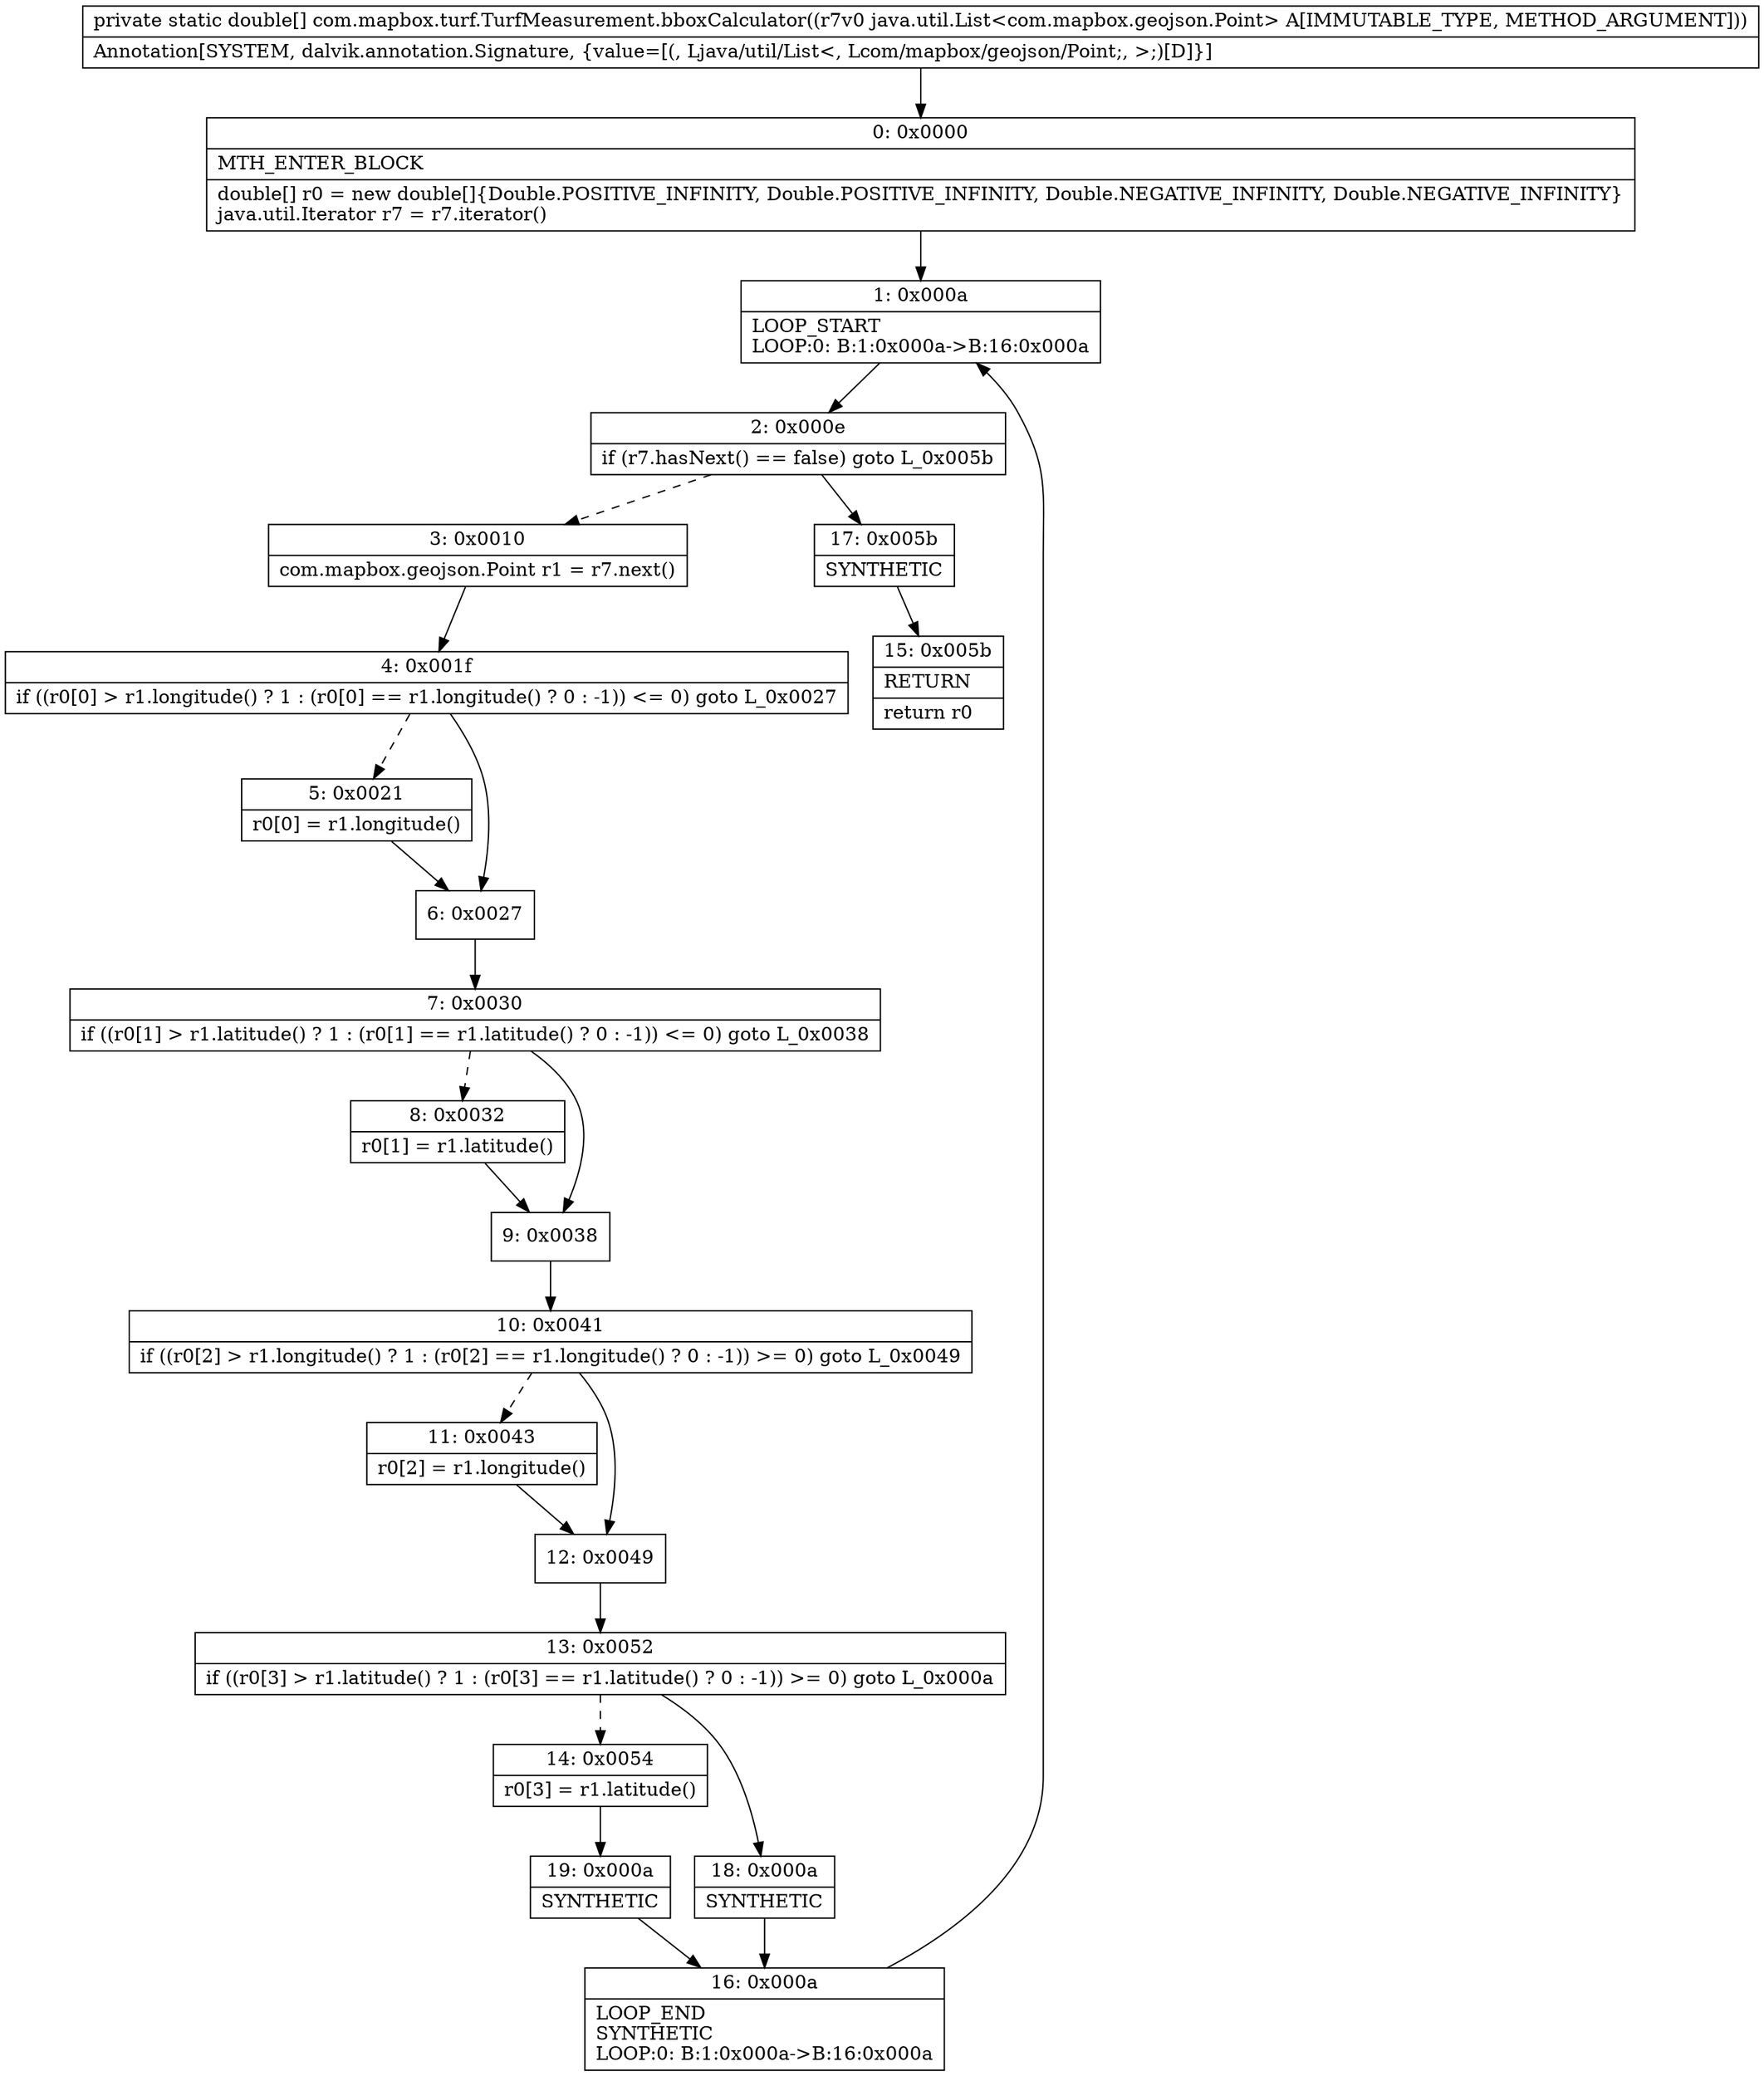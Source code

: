 digraph "CFG forcom.mapbox.turf.TurfMeasurement.bboxCalculator(Ljava\/util\/List;)[D" {
Node_0 [shape=record,label="{0\:\ 0x0000|MTH_ENTER_BLOCK\l|double[] r0 = new double[]\{Double.POSITIVE_INFINITY, Double.POSITIVE_INFINITY, Double.NEGATIVE_INFINITY, Double.NEGATIVE_INFINITY\}\ljava.util.Iterator r7 = r7.iterator()\l}"];
Node_1 [shape=record,label="{1\:\ 0x000a|LOOP_START\lLOOP:0: B:1:0x000a\-\>B:16:0x000a\l}"];
Node_2 [shape=record,label="{2\:\ 0x000e|if (r7.hasNext() == false) goto L_0x005b\l}"];
Node_3 [shape=record,label="{3\:\ 0x0010|com.mapbox.geojson.Point r1 = r7.next()\l}"];
Node_4 [shape=record,label="{4\:\ 0x001f|if ((r0[0] \> r1.longitude() ? 1 : (r0[0] == r1.longitude() ? 0 : \-1)) \<= 0) goto L_0x0027\l}"];
Node_5 [shape=record,label="{5\:\ 0x0021|r0[0] = r1.longitude()\l}"];
Node_6 [shape=record,label="{6\:\ 0x0027}"];
Node_7 [shape=record,label="{7\:\ 0x0030|if ((r0[1] \> r1.latitude() ? 1 : (r0[1] == r1.latitude() ? 0 : \-1)) \<= 0) goto L_0x0038\l}"];
Node_8 [shape=record,label="{8\:\ 0x0032|r0[1] = r1.latitude()\l}"];
Node_9 [shape=record,label="{9\:\ 0x0038}"];
Node_10 [shape=record,label="{10\:\ 0x0041|if ((r0[2] \> r1.longitude() ? 1 : (r0[2] == r1.longitude() ? 0 : \-1)) \>= 0) goto L_0x0049\l}"];
Node_11 [shape=record,label="{11\:\ 0x0043|r0[2] = r1.longitude()\l}"];
Node_12 [shape=record,label="{12\:\ 0x0049}"];
Node_13 [shape=record,label="{13\:\ 0x0052|if ((r0[3] \> r1.latitude() ? 1 : (r0[3] == r1.latitude() ? 0 : \-1)) \>= 0) goto L_0x000a\l}"];
Node_14 [shape=record,label="{14\:\ 0x0054|r0[3] = r1.latitude()\l}"];
Node_15 [shape=record,label="{15\:\ 0x005b|RETURN\l|return r0\l}"];
Node_16 [shape=record,label="{16\:\ 0x000a|LOOP_END\lSYNTHETIC\lLOOP:0: B:1:0x000a\-\>B:16:0x000a\l}"];
Node_17 [shape=record,label="{17\:\ 0x005b|SYNTHETIC\l}"];
Node_18 [shape=record,label="{18\:\ 0x000a|SYNTHETIC\l}"];
Node_19 [shape=record,label="{19\:\ 0x000a|SYNTHETIC\l}"];
MethodNode[shape=record,label="{private static double[] com.mapbox.turf.TurfMeasurement.bboxCalculator((r7v0 java.util.List\<com.mapbox.geojson.Point\> A[IMMUTABLE_TYPE, METHOD_ARGUMENT]))  | Annotation[SYSTEM, dalvik.annotation.Signature, \{value=[(, Ljava\/util\/List\<, Lcom\/mapbox\/geojson\/Point;, \>;)[D]\}]\l}"];
MethodNode -> Node_0;
Node_0 -> Node_1;
Node_1 -> Node_2;
Node_2 -> Node_3[style=dashed];
Node_2 -> Node_17;
Node_3 -> Node_4;
Node_4 -> Node_5[style=dashed];
Node_4 -> Node_6;
Node_5 -> Node_6;
Node_6 -> Node_7;
Node_7 -> Node_8[style=dashed];
Node_7 -> Node_9;
Node_8 -> Node_9;
Node_9 -> Node_10;
Node_10 -> Node_11[style=dashed];
Node_10 -> Node_12;
Node_11 -> Node_12;
Node_12 -> Node_13;
Node_13 -> Node_14[style=dashed];
Node_13 -> Node_18;
Node_14 -> Node_19;
Node_16 -> Node_1;
Node_17 -> Node_15;
Node_18 -> Node_16;
Node_19 -> Node_16;
}

